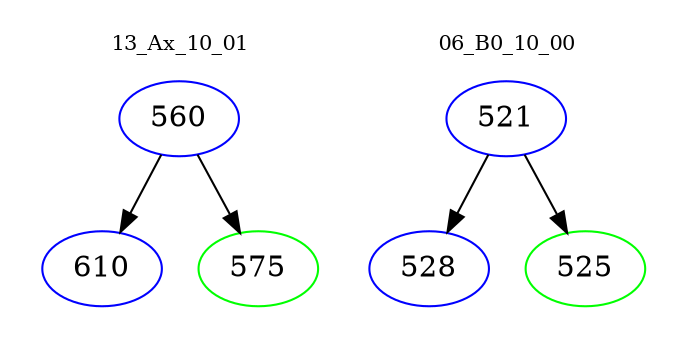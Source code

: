 digraph{
subgraph cluster_0 {
color = white
label = "13_Ax_10_01";
fontsize=10;
T0_560 [label="560", color="blue"]
T0_560 -> T0_610 [color="black"]
T0_610 [label="610", color="blue"]
T0_560 -> T0_575 [color="black"]
T0_575 [label="575", color="green"]
}
subgraph cluster_1 {
color = white
label = "06_B0_10_00";
fontsize=10;
T1_521 [label="521", color="blue"]
T1_521 -> T1_528 [color="black"]
T1_528 [label="528", color="blue"]
T1_521 -> T1_525 [color="black"]
T1_525 [label="525", color="green"]
}
}
